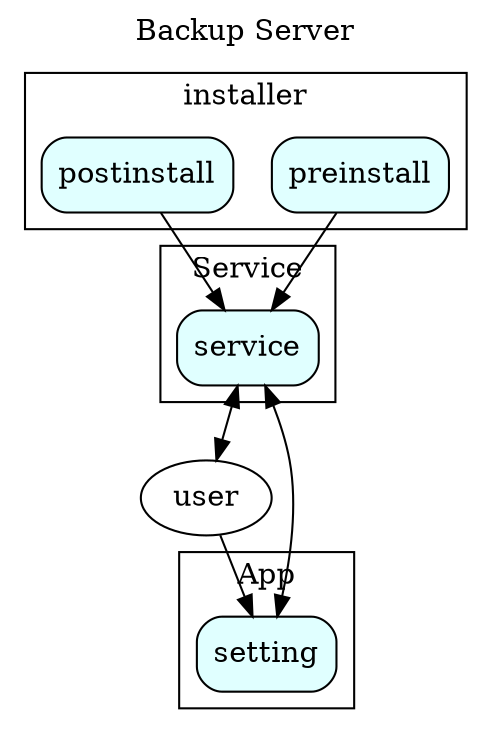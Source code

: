 digraph G {
    graph [
        charset = "UTF-8";
//    layout = circo
//    layout = dot
//    layout = fdp
//    layout = neato
//    layout = osage
//    layout = sfdp
//    layout = twopi
        arrowhead=none;
        label = "Backup Server";
        labelloc = t;
    ];

    subgraph cluster_installer {
        label="installer"
        preinstall [shape=box, style="rounded,filled", fillcolor="#E0FFFF"]
        postinstall [shape=box, style="rounded,filled", fillcolor="#E0FFFF"]
    }

    subgraph cluster_service {
    label="Service"
        service [shape=box, style="rounded,filled", fillcolor="#E0FFFF"]
    }

    subgraph cluster_app {
    label = "App"
        setting [shape=box, style="rounded,filled", fillcolor="#E0FFFF"]
    }

    service -> user [dir="both"]
    user -> setting
    setting -> service [dir="both"]

    preinstall -> service ;
    postinstall -> service;
}